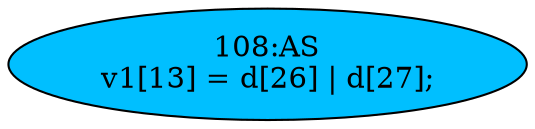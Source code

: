 strict digraph "" {
	node [label="\N"];
	"108:AS"	 [ast="<pyverilog.vparser.ast.Assign object at 0x7fee2312afd0>",
		def_var="['v1']",
		fillcolor=deepskyblue,
		label="108:AS
v1[13] = d[26] | d[27];",
		statements="[]",
		style=filled,
		typ=Assign,
		use_var="['d', 'd']"];
}
